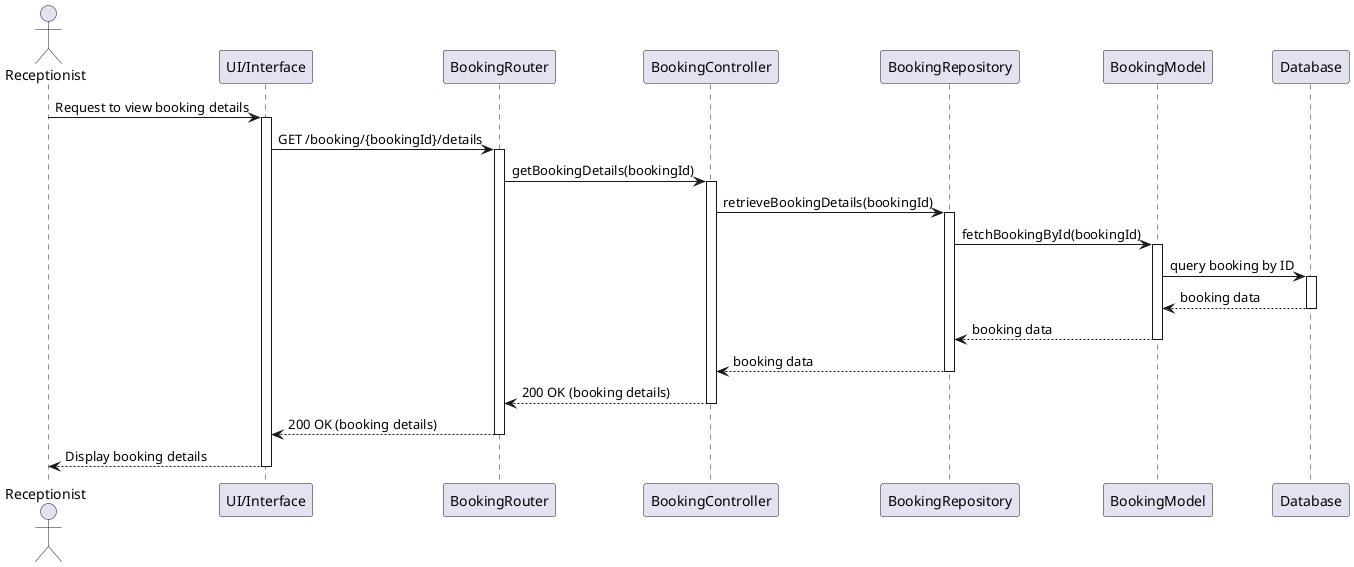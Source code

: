 @startuml
actor Receptionist
participant "UI/Interface" as UI
participant "BookingRouter" as Router
participant "BookingController" as Controller
participant "BookingRepository" as Repository
participant "BookingModel" as BookingModel
participant "Database" as DB

Receptionist -> UI: Request to view booking details
activate UI
UI -> Router: GET /booking/{bookingId}/details
activate Router
Router -> Controller: getBookingDetails(bookingId)
activate Controller
Controller -> Repository: retrieveBookingDetails(bookingId)
activate Repository

Repository -> BookingModel: fetchBookingById(bookingId)
activate BookingModel
BookingModel -> DB: query booking by ID
activate DB
DB --> BookingModel: booking data
deactivate DB
BookingModel --> Repository: booking data
deactivate BookingModel
Repository --> Controller: booking data
deactivate Repository

Controller --> Router: 200 OK (booking details)
deactivate Controller
Router --> UI: 200 OK (booking details)
deactivate Router
UI --> Receptionist: Display booking details
deactivate UI
@enduml
